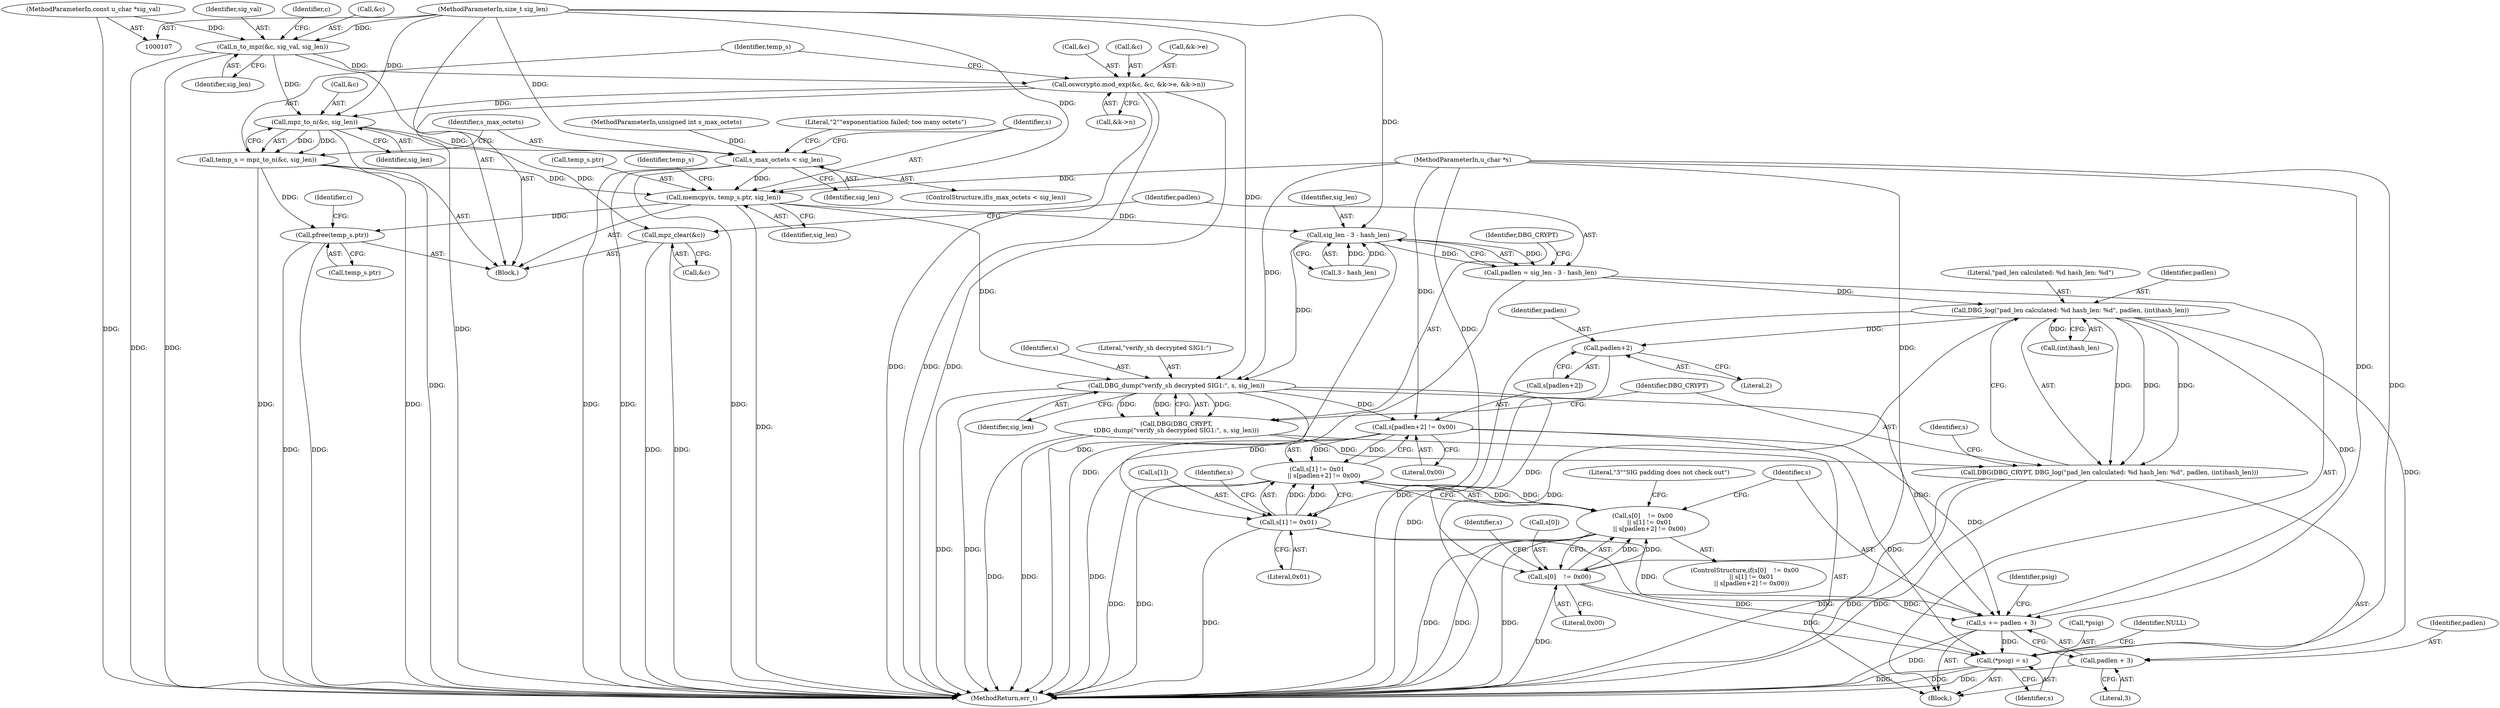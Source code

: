 digraph "0_Openswan_9eaa6c2a823c1d2b58913506a15f9474bf857a3d@API" {
"1000125" [label="(Call,oswcrypto.mod_exp(&c, &c, &k->e, &k->n))"];
"1000120" [label="(Call,n_to_mpz(&c, sig_val, sig_len))"];
"1000113" [label="(MethodParameterIn,const u_char *sig_val)"];
"1000114" [label="(MethodParameterIn,size_t sig_len)"];
"1000140" [label="(Call,mpz_to_n(&c, sig_len))"];
"1000138" [label="(Call,temp_s = mpz_to_n(&c, sig_len))"];
"1000151" [label="(Call,memcpy(s, temp_s.ptr, sig_len))"];
"1000157" [label="(Call,pfree(temp_s.ptr))"];
"1000166" [label="(Call,sig_len - 3 - hash_len)"];
"1000164" [label="(Call,padlen = sig_len - 3 - hash_len)"];
"1000179" [label="(Call,DBG_log(\"pad_len calculated: %d hash_len: %d\", padlen, (int)hash_len))"];
"1000177" [label="(Call,DBG(DBG_CRYPT, DBG_log(\"pad_len calculated: %d hash_len: %d\", padlen, (int)hash_len)))"];
"1000201" [label="(Call,padlen+2)"];
"1000208" [label="(Call,s += padlen + 3)"];
"1000213" [label="(Call,(*psig) = s)"];
"1000210" [label="(Call,padlen + 3)"];
"1000173" [label="(Call,DBG_dump(\"verify_sh decrypted SIG1:\", s, sig_len))"];
"1000171" [label="(Call,DBG(DBG_CRYPT,\n\tDBG_dump(\"verify_sh decrypted SIG1:\", s, sig_len)))"];
"1000187" [label="(Call,s[0]    != 0x00)"];
"1000186" [label="(Call,s[0]    != 0x00\n       || s[1] != 0x01\n       || s[padlen+2] != 0x00)"];
"1000193" [label="(Call,s[1] != 0x01)"];
"1000192" [label="(Call,s[1] != 0x01\n       || s[padlen+2] != 0x00)"];
"1000198" [label="(Call,s[padlen+2] != 0x00)"];
"1000145" [label="(Call,s_max_octets < sig_len)"];
"1000161" [label="(Call,mpz_clear(&c))"];
"1000157" [label="(Call,pfree(temp_s.ptr))"];
"1000175" [label="(Identifier,s)"];
"1000195" [label="(Identifier,s)"];
"1000194" [label="(Call,s[1])"];
"1000141" [label="(Call,&c)"];
"1000180" [label="(Literal,\"pad_len calculated: %d hash_len: %d\")"];
"1000162" [label="(Call,&c)"];
"1000117" [label="(Block,)"];
"1000138" [label="(Call,temp_s = mpz_to_n(&c, sig_len))"];
"1000140" [label="(Call,mpz_to_n(&c, sig_len))"];
"1000200" [label="(Identifier,s)"];
"1000153" [label="(Call,temp_s.ptr)"];
"1000110" [label="(MethodParameterIn,unsigned int s_max_octets)"];
"1000156" [label="(Identifier,sig_len)"];
"1000168" [label="(Call,3 - hash_len)"];
"1000115" [label="(Block,)"];
"1000123" [label="(Identifier,sig_val)"];
"1000163" [label="(Identifier,c)"];
"1000173" [label="(Call,DBG_dump(\"verify_sh decrypted SIG1:\", s, sig_len))"];
"1000186" [label="(Call,s[0]    != 0x00\n       || s[1] != 0x01\n       || s[padlen+2] != 0x00)"];
"1000203" [label="(Literal,2)"];
"1000161" [label="(Call,mpz_clear(&c))"];
"1000176" [label="(Identifier,sig_len)"];
"1000177" [label="(Call,DBG(DBG_CRYPT, DBG_log(\"pad_len calculated: %d hash_len: %d\", padlen, (int)hash_len)))"];
"1000172" [label="(Identifier,DBG_CRYPT)"];
"1000150" [label="(Literal,\"2\"\"exponentiation failed; too many octets\")"];
"1000113" [label="(MethodParameterIn,const u_char *sig_val)"];
"1000151" [label="(Call,memcpy(s, temp_s.ptr, sig_len))"];
"1000216" [label="(Identifier,s)"];
"1000164" [label="(Call,padlen = sig_len - 3 - hash_len)"];
"1000219" [label="(MethodReturn,err_t)"];
"1000192" [label="(Call,s[1] != 0x01\n       || s[padlen+2] != 0x00)"];
"1000147" [label="(Identifier,sig_len)"];
"1000174" [label="(Literal,\"verify_sh decrypted SIG1:\")"];
"1000209" [label="(Identifier,s)"];
"1000165" [label="(Identifier,padlen)"];
"1000185" [label="(ControlStructure,if(s[0]    != 0x00\n       || s[1] != 0x01\n       || s[padlen+2] != 0x00))"];
"1000198" [label="(Call,s[padlen+2] != 0x00)"];
"1000134" [label="(Call,&k->n)"];
"1000202" [label="(Identifier,padlen)"];
"1000211" [label="(Identifier,padlen)"];
"1000197" [label="(Literal,0x01)"];
"1000145" [label="(Call,s_max_octets < sig_len)"];
"1000193" [label="(Call,s[1] != 0x01)"];
"1000128" [label="(Call,&c)"];
"1000152" [label="(Identifier,s)"];
"1000189" [label="(Identifier,s)"];
"1000187" [label="(Call,s[0]    != 0x00)"];
"1000126" [label="(Call,&c)"];
"1000207" [label="(Literal,\"3\"\"SIG padding does not check out\")"];
"1000199" [label="(Call,s[padlen+2])"];
"1000201" [label="(Call,padlen+2)"];
"1000125" [label="(Call,oswcrypto.mod_exp(&c, &c, &k->e, &k->n))"];
"1000158" [label="(Call,temp_s.ptr)"];
"1000178" [label="(Identifier,DBG_CRYPT)"];
"1000139" [label="(Identifier,temp_s)"];
"1000210" [label="(Call,padlen + 3)"];
"1000120" [label="(Call,n_to_mpz(&c, sig_val, sig_len))"];
"1000167" [label="(Identifier,sig_len)"];
"1000214" [label="(Call,*psig)"];
"1000212" [label="(Literal,3)"];
"1000127" [label="(Identifier,c)"];
"1000204" [label="(Literal,0x00)"];
"1000191" [label="(Literal,0x00)"];
"1000114" [label="(MethodParameterIn,size_t sig_len)"];
"1000179" [label="(Call,DBG_log(\"pad_len calculated: %d hash_len: %d\", padlen, (int)hash_len))"];
"1000146" [label="(Identifier,s_max_octets)"];
"1000171" [label="(Call,DBG(DBG_CRYPT,\n\tDBG_dump(\"verify_sh decrypted SIG1:\", s, sig_len)))"];
"1000188" [label="(Call,s[0])"];
"1000130" [label="(Call,&k->e)"];
"1000166" [label="(Call,sig_len - 3 - hash_len)"];
"1000143" [label="(Identifier,sig_len)"];
"1000159" [label="(Identifier,temp_s)"];
"1000181" [label="(Identifier,padlen)"];
"1000121" [label="(Call,&c)"];
"1000208" [label="(Call,s += padlen + 3)"];
"1000218" [label="(Identifier,NULL)"];
"1000182" [label="(Call,(int)hash_len)"];
"1000213" [label="(Call,(*psig) = s)"];
"1000109" [label="(MethodParameterIn,u_char *s)"];
"1000124" [label="(Identifier,sig_len)"];
"1000215" [label="(Identifier,psig)"];
"1000144" [label="(ControlStructure,if(s_max_octets < sig_len))"];
"1000125" -> "1000117"  [label="AST: "];
"1000125" -> "1000134"  [label="CFG: "];
"1000126" -> "1000125"  [label="AST: "];
"1000128" -> "1000125"  [label="AST: "];
"1000130" -> "1000125"  [label="AST: "];
"1000134" -> "1000125"  [label="AST: "];
"1000139" -> "1000125"  [label="CFG: "];
"1000125" -> "1000219"  [label="DDG: "];
"1000125" -> "1000219"  [label="DDG: "];
"1000125" -> "1000219"  [label="DDG: "];
"1000120" -> "1000125"  [label="DDG: "];
"1000125" -> "1000140"  [label="DDG: "];
"1000120" -> "1000117"  [label="AST: "];
"1000120" -> "1000124"  [label="CFG: "];
"1000121" -> "1000120"  [label="AST: "];
"1000123" -> "1000120"  [label="AST: "];
"1000124" -> "1000120"  [label="AST: "];
"1000127" -> "1000120"  [label="CFG: "];
"1000120" -> "1000219"  [label="DDG: "];
"1000120" -> "1000219"  [label="DDG: "];
"1000113" -> "1000120"  [label="DDG: "];
"1000114" -> "1000120"  [label="DDG: "];
"1000120" -> "1000140"  [label="DDG: "];
"1000113" -> "1000107"  [label="AST: "];
"1000113" -> "1000219"  [label="DDG: "];
"1000114" -> "1000107"  [label="AST: "];
"1000114" -> "1000219"  [label="DDG: "];
"1000114" -> "1000140"  [label="DDG: "];
"1000114" -> "1000145"  [label="DDG: "];
"1000114" -> "1000151"  [label="DDG: "];
"1000114" -> "1000166"  [label="DDG: "];
"1000114" -> "1000173"  [label="DDG: "];
"1000140" -> "1000138"  [label="AST: "];
"1000140" -> "1000143"  [label="CFG: "];
"1000141" -> "1000140"  [label="AST: "];
"1000143" -> "1000140"  [label="AST: "];
"1000138" -> "1000140"  [label="CFG: "];
"1000140" -> "1000219"  [label="DDG: "];
"1000140" -> "1000138"  [label="DDG: "];
"1000140" -> "1000138"  [label="DDG: "];
"1000140" -> "1000145"  [label="DDG: "];
"1000140" -> "1000161"  [label="DDG: "];
"1000138" -> "1000117"  [label="AST: "];
"1000139" -> "1000138"  [label="AST: "];
"1000146" -> "1000138"  [label="CFG: "];
"1000138" -> "1000219"  [label="DDG: "];
"1000138" -> "1000219"  [label="DDG: "];
"1000138" -> "1000151"  [label="DDG: "];
"1000138" -> "1000157"  [label="DDG: "];
"1000151" -> "1000117"  [label="AST: "];
"1000151" -> "1000156"  [label="CFG: "];
"1000152" -> "1000151"  [label="AST: "];
"1000153" -> "1000151"  [label="AST: "];
"1000156" -> "1000151"  [label="AST: "];
"1000159" -> "1000151"  [label="CFG: "];
"1000151" -> "1000219"  [label="DDG: "];
"1000109" -> "1000151"  [label="DDG: "];
"1000145" -> "1000151"  [label="DDG: "];
"1000151" -> "1000157"  [label="DDG: "];
"1000151" -> "1000166"  [label="DDG: "];
"1000151" -> "1000173"  [label="DDG: "];
"1000157" -> "1000117"  [label="AST: "];
"1000157" -> "1000158"  [label="CFG: "];
"1000158" -> "1000157"  [label="AST: "];
"1000163" -> "1000157"  [label="CFG: "];
"1000157" -> "1000219"  [label="DDG: "];
"1000157" -> "1000219"  [label="DDG: "];
"1000166" -> "1000164"  [label="AST: "];
"1000166" -> "1000168"  [label="CFG: "];
"1000167" -> "1000166"  [label="AST: "];
"1000168" -> "1000166"  [label="AST: "];
"1000164" -> "1000166"  [label="CFG: "];
"1000166" -> "1000219"  [label="DDG: "];
"1000166" -> "1000164"  [label="DDG: "];
"1000166" -> "1000164"  [label="DDG: "];
"1000168" -> "1000166"  [label="DDG: "];
"1000168" -> "1000166"  [label="DDG: "];
"1000166" -> "1000173"  [label="DDG: "];
"1000164" -> "1000115"  [label="AST: "];
"1000165" -> "1000164"  [label="AST: "];
"1000172" -> "1000164"  [label="CFG: "];
"1000164" -> "1000219"  [label="DDG: "];
"1000164" -> "1000179"  [label="DDG: "];
"1000179" -> "1000177"  [label="AST: "];
"1000179" -> "1000182"  [label="CFG: "];
"1000180" -> "1000179"  [label="AST: "];
"1000181" -> "1000179"  [label="AST: "];
"1000182" -> "1000179"  [label="AST: "];
"1000177" -> "1000179"  [label="CFG: "];
"1000179" -> "1000219"  [label="DDG: "];
"1000179" -> "1000219"  [label="DDG: "];
"1000179" -> "1000177"  [label="DDG: "];
"1000179" -> "1000177"  [label="DDG: "];
"1000179" -> "1000177"  [label="DDG: "];
"1000182" -> "1000179"  [label="DDG: "];
"1000179" -> "1000201"  [label="DDG: "];
"1000179" -> "1000208"  [label="DDG: "];
"1000179" -> "1000210"  [label="DDG: "];
"1000177" -> "1000115"  [label="AST: "];
"1000178" -> "1000177"  [label="AST: "];
"1000189" -> "1000177"  [label="CFG: "];
"1000177" -> "1000219"  [label="DDG: "];
"1000177" -> "1000219"  [label="DDG: "];
"1000177" -> "1000219"  [label="DDG: "];
"1000171" -> "1000177"  [label="DDG: "];
"1000201" -> "1000199"  [label="AST: "];
"1000201" -> "1000203"  [label="CFG: "];
"1000202" -> "1000201"  [label="AST: "];
"1000203" -> "1000201"  [label="AST: "];
"1000199" -> "1000201"  [label="CFG: "];
"1000201" -> "1000219"  [label="DDG: "];
"1000208" -> "1000115"  [label="AST: "];
"1000208" -> "1000210"  [label="CFG: "];
"1000209" -> "1000208"  [label="AST: "];
"1000210" -> "1000208"  [label="AST: "];
"1000215" -> "1000208"  [label="CFG: "];
"1000208" -> "1000219"  [label="DDG: "];
"1000187" -> "1000208"  [label="DDG: "];
"1000193" -> "1000208"  [label="DDG: "];
"1000198" -> "1000208"  [label="DDG: "];
"1000173" -> "1000208"  [label="DDG: "];
"1000109" -> "1000208"  [label="DDG: "];
"1000208" -> "1000213"  [label="DDG: "];
"1000213" -> "1000115"  [label="AST: "];
"1000213" -> "1000216"  [label="CFG: "];
"1000214" -> "1000213"  [label="AST: "];
"1000216" -> "1000213"  [label="AST: "];
"1000218" -> "1000213"  [label="CFG: "];
"1000213" -> "1000219"  [label="DDG: "];
"1000213" -> "1000219"  [label="DDG: "];
"1000187" -> "1000213"  [label="DDG: "];
"1000193" -> "1000213"  [label="DDG: "];
"1000198" -> "1000213"  [label="DDG: "];
"1000109" -> "1000213"  [label="DDG: "];
"1000210" -> "1000212"  [label="CFG: "];
"1000211" -> "1000210"  [label="AST: "];
"1000212" -> "1000210"  [label="AST: "];
"1000210" -> "1000219"  [label="DDG: "];
"1000173" -> "1000171"  [label="AST: "];
"1000173" -> "1000176"  [label="CFG: "];
"1000174" -> "1000173"  [label="AST: "];
"1000175" -> "1000173"  [label="AST: "];
"1000176" -> "1000173"  [label="AST: "];
"1000171" -> "1000173"  [label="CFG: "];
"1000173" -> "1000219"  [label="DDG: "];
"1000173" -> "1000219"  [label="DDG: "];
"1000173" -> "1000171"  [label="DDG: "];
"1000173" -> "1000171"  [label="DDG: "];
"1000173" -> "1000171"  [label="DDG: "];
"1000109" -> "1000173"  [label="DDG: "];
"1000173" -> "1000187"  [label="DDG: "];
"1000173" -> "1000193"  [label="DDG: "];
"1000173" -> "1000198"  [label="DDG: "];
"1000171" -> "1000115"  [label="AST: "];
"1000172" -> "1000171"  [label="AST: "];
"1000178" -> "1000171"  [label="CFG: "];
"1000171" -> "1000219"  [label="DDG: "];
"1000171" -> "1000219"  [label="DDG: "];
"1000187" -> "1000186"  [label="AST: "];
"1000187" -> "1000191"  [label="CFG: "];
"1000188" -> "1000187"  [label="AST: "];
"1000191" -> "1000187"  [label="AST: "];
"1000195" -> "1000187"  [label="CFG: "];
"1000186" -> "1000187"  [label="CFG: "];
"1000187" -> "1000219"  [label="DDG: "];
"1000187" -> "1000186"  [label="DDG: "];
"1000187" -> "1000186"  [label="DDG: "];
"1000109" -> "1000187"  [label="DDG: "];
"1000186" -> "1000185"  [label="AST: "];
"1000186" -> "1000192"  [label="CFG: "];
"1000192" -> "1000186"  [label="AST: "];
"1000207" -> "1000186"  [label="CFG: "];
"1000209" -> "1000186"  [label="CFG: "];
"1000186" -> "1000219"  [label="DDG: "];
"1000186" -> "1000219"  [label="DDG: "];
"1000186" -> "1000219"  [label="DDG: "];
"1000192" -> "1000186"  [label="DDG: "];
"1000192" -> "1000186"  [label="DDG: "];
"1000193" -> "1000192"  [label="AST: "];
"1000193" -> "1000197"  [label="CFG: "];
"1000194" -> "1000193"  [label="AST: "];
"1000197" -> "1000193"  [label="AST: "];
"1000200" -> "1000193"  [label="CFG: "];
"1000192" -> "1000193"  [label="CFG: "];
"1000193" -> "1000219"  [label="DDG: "];
"1000193" -> "1000192"  [label="DDG: "];
"1000193" -> "1000192"  [label="DDG: "];
"1000109" -> "1000193"  [label="DDG: "];
"1000192" -> "1000198"  [label="CFG: "];
"1000198" -> "1000192"  [label="AST: "];
"1000192" -> "1000219"  [label="DDG: "];
"1000192" -> "1000219"  [label="DDG: "];
"1000198" -> "1000192"  [label="DDG: "];
"1000198" -> "1000192"  [label="DDG: "];
"1000198" -> "1000204"  [label="CFG: "];
"1000199" -> "1000198"  [label="AST: "];
"1000204" -> "1000198"  [label="AST: "];
"1000198" -> "1000219"  [label="DDG: "];
"1000109" -> "1000198"  [label="DDG: "];
"1000145" -> "1000144"  [label="AST: "];
"1000145" -> "1000147"  [label="CFG: "];
"1000146" -> "1000145"  [label="AST: "];
"1000147" -> "1000145"  [label="AST: "];
"1000150" -> "1000145"  [label="CFG: "];
"1000152" -> "1000145"  [label="CFG: "];
"1000145" -> "1000219"  [label="DDG: "];
"1000145" -> "1000219"  [label="DDG: "];
"1000145" -> "1000219"  [label="DDG: "];
"1000110" -> "1000145"  [label="DDG: "];
"1000161" -> "1000117"  [label="AST: "];
"1000161" -> "1000162"  [label="CFG: "];
"1000162" -> "1000161"  [label="AST: "];
"1000165" -> "1000161"  [label="CFG: "];
"1000161" -> "1000219"  [label="DDG: "];
"1000161" -> "1000219"  [label="DDG: "];
}

